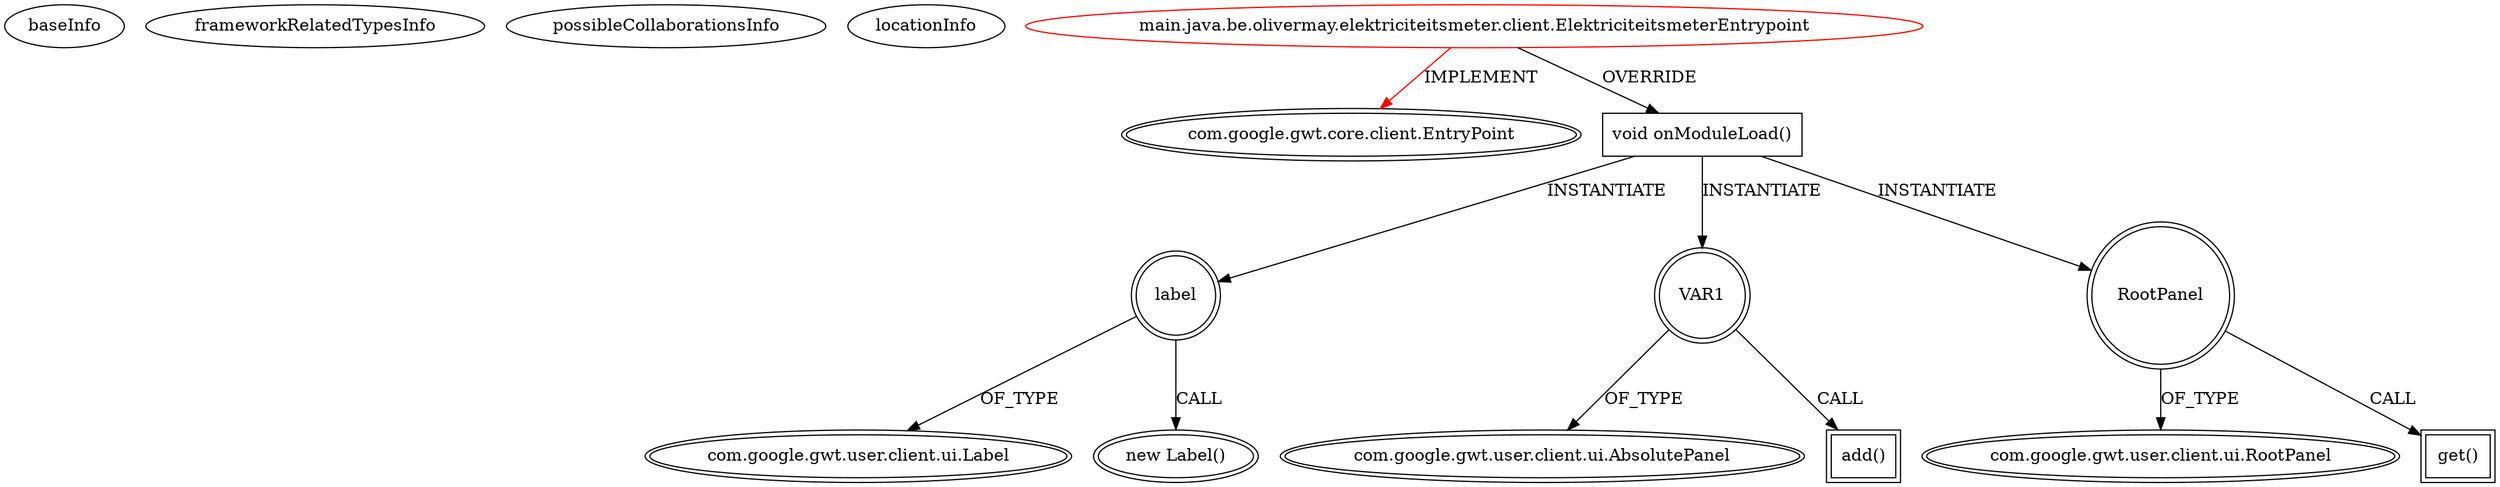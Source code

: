 digraph {
baseInfo[graphId=4240,category="extension_graph",isAnonymous=false,possibleRelation=false]
frameworkRelatedTypesInfo[0="com.google.gwt.core.client.EntryPoint"]
possibleCollaborationsInfo[]
locationInfo[projectName="olivermay-elektriciteitsmeter",filePath="/olivermay-elektriciteitsmeter/elektriciteitsmeter-master/src/main/java/be/olivermay/elektriciteitsmeter/client/ElektriciteitsmeterEntrypoint.java",contextSignature="ElektriciteitsmeterEntrypoint",graphId="4240"]
0[label="main.java.be.olivermay.elektriciteitsmeter.client.ElektriciteitsmeterEntrypoint",vertexType="ROOT_CLIENT_CLASS_DECLARATION",isFrameworkType=false,color=red]
1[label="com.google.gwt.core.client.EntryPoint",vertexType="FRAMEWORK_INTERFACE_TYPE",isFrameworkType=true,peripheries=2]
2[label="void onModuleLoad()",vertexType="OVERRIDING_METHOD_DECLARATION",isFrameworkType=false,shape=box]
4[label="label",vertexType="VARIABLE_EXPRESION",isFrameworkType=true,peripheries=2,shape=circle]
5[label="com.google.gwt.user.client.ui.Label",vertexType="FRAMEWORK_CLASS_TYPE",isFrameworkType=true,peripheries=2]
3[label="new Label()",vertexType="CONSTRUCTOR_CALL",isFrameworkType=true,peripheries=2]
6[label="VAR1",vertexType="VARIABLE_EXPRESION",isFrameworkType=true,peripheries=2,shape=circle]
8[label="com.google.gwt.user.client.ui.AbsolutePanel",vertexType="FRAMEWORK_CLASS_TYPE",isFrameworkType=true,peripheries=2]
7[label="add()",vertexType="INSIDE_CALL",isFrameworkType=true,peripheries=2,shape=box]
9[label="RootPanel",vertexType="VARIABLE_EXPRESION",isFrameworkType=true,peripheries=2,shape=circle]
11[label="com.google.gwt.user.client.ui.RootPanel",vertexType="FRAMEWORK_CLASS_TYPE",isFrameworkType=true,peripheries=2]
10[label="get()",vertexType="INSIDE_CALL",isFrameworkType=true,peripheries=2,shape=box]
0->1[label="IMPLEMENT",color=red]
0->2[label="OVERRIDE"]
2->4[label="INSTANTIATE"]
4->5[label="OF_TYPE"]
4->3[label="CALL"]
2->6[label="INSTANTIATE"]
6->8[label="OF_TYPE"]
6->7[label="CALL"]
2->9[label="INSTANTIATE"]
9->11[label="OF_TYPE"]
9->10[label="CALL"]
}
